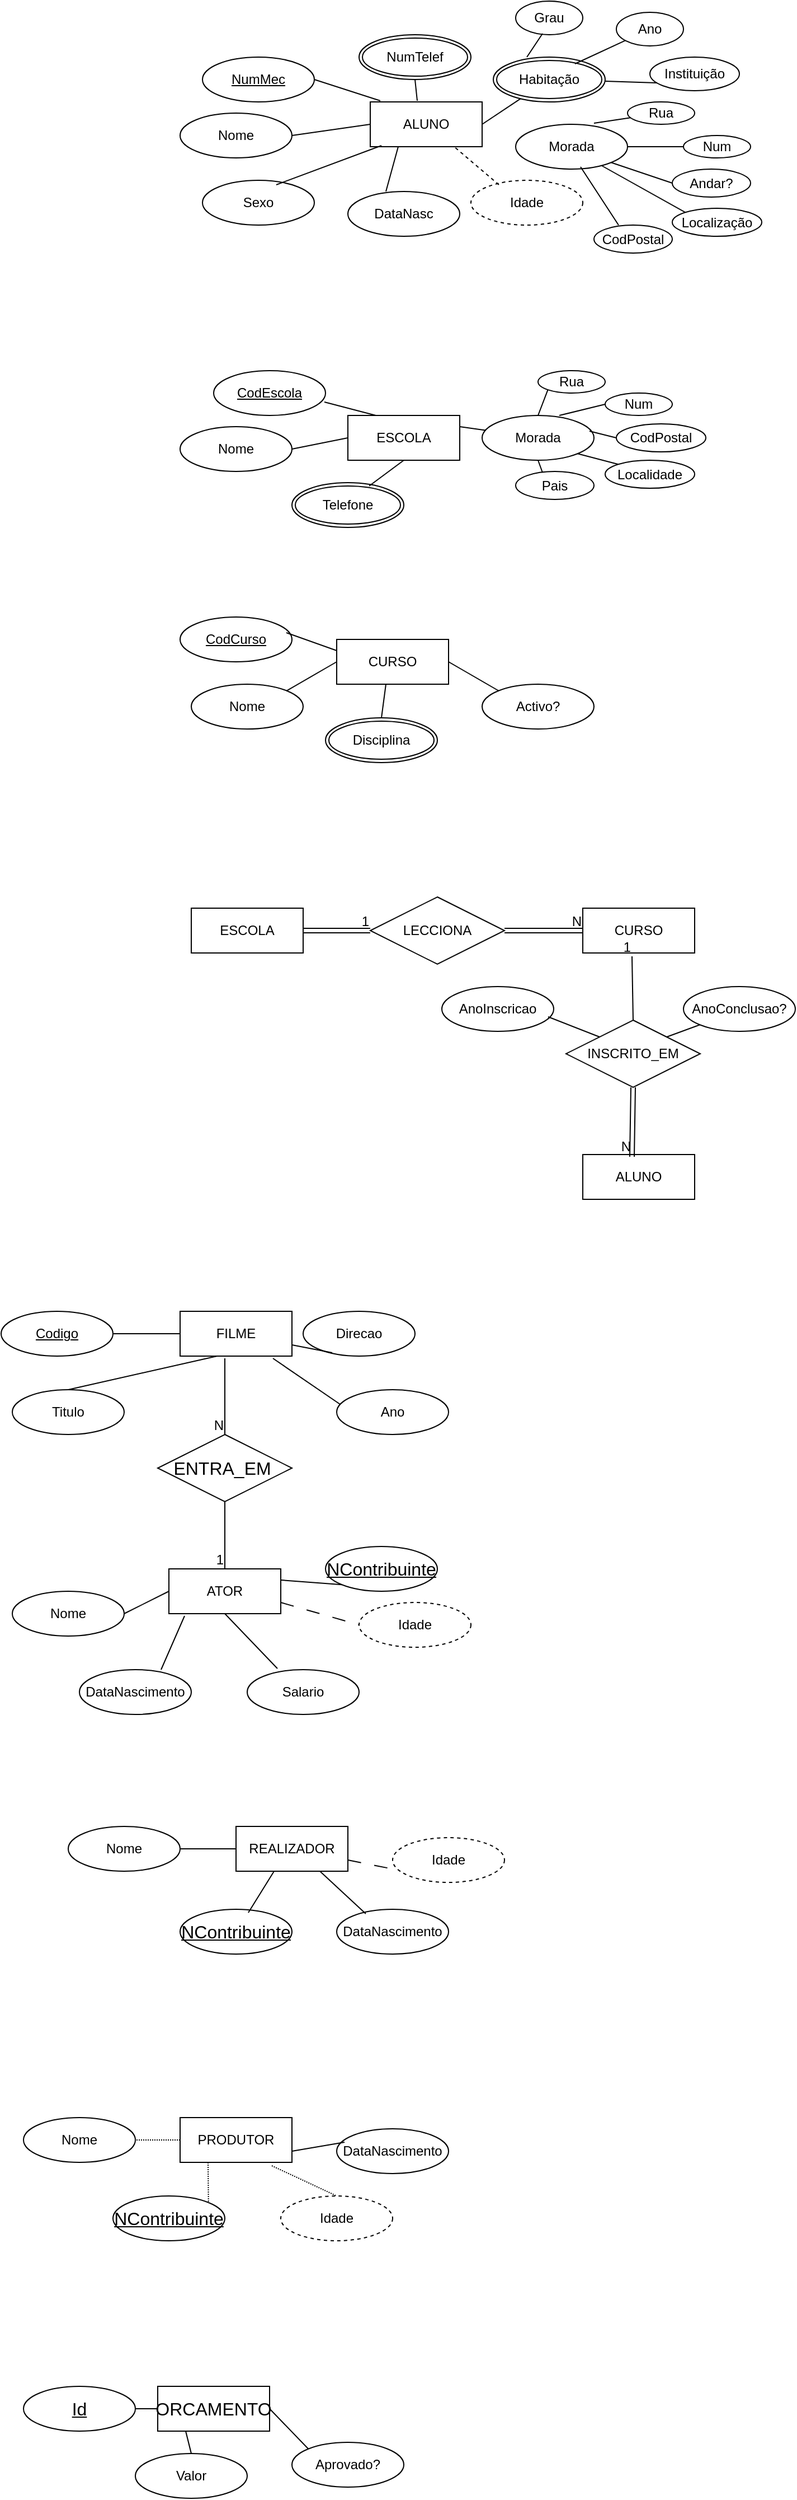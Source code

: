 <mxfile version="24.7.17">
  <diagram name="Página-1" id="747kYmP7P1TnrGPusPLh">
    <mxGraphModel dx="1194" dy="760" grid="1" gridSize="10" guides="1" tooltips="1" connect="1" arrows="1" fold="1" page="1" pageScale="1" pageWidth="827" pageHeight="1169" math="0" shadow="0">
      <root>
        <mxCell id="0" />
        <mxCell id="1" parent="0" />
        <mxCell id="xxD-maHfD_Tf92AxqEWz-1" value="ALUNO" style="whiteSpace=wrap;html=1;align=center;" parent="1" vertex="1">
          <mxGeometry x="350" y="120" width="100" height="40" as="geometry" />
        </mxCell>
        <mxCell id="xxD-maHfD_Tf92AxqEWz-2" value="Nome" style="ellipse;whiteSpace=wrap;html=1;align=center;" parent="1" vertex="1">
          <mxGeometry x="180" y="130" width="100" height="40" as="geometry" />
        </mxCell>
        <mxCell id="xxD-maHfD_Tf92AxqEWz-3" value="NumMec" style="ellipse;whiteSpace=wrap;html=1;align=center;fontStyle=4;" parent="1" vertex="1">
          <mxGeometry x="200" y="80" width="100" height="40" as="geometry" />
        </mxCell>
        <mxCell id="xxD-maHfD_Tf92AxqEWz-5" value="Sexo" style="ellipse;whiteSpace=wrap;html=1;align=center;" parent="1" vertex="1">
          <mxGeometry x="200" y="190" width="100" height="40" as="geometry" />
        </mxCell>
        <mxCell id="xxD-maHfD_Tf92AxqEWz-6" value="DataNasc" style="ellipse;whiteSpace=wrap;html=1;align=center;" parent="1" vertex="1">
          <mxGeometry x="330" y="200" width="100" height="40" as="geometry" />
        </mxCell>
        <mxCell id="xxD-maHfD_Tf92AxqEWz-12" value="" style="endArrow=none;html=1;rounded=0;entryX=0;entryY=0.5;entryDx=0;entryDy=0;exitX=1;exitY=0.5;exitDx=0;exitDy=0;" parent="1" source="xxD-maHfD_Tf92AxqEWz-2" target="xxD-maHfD_Tf92AxqEWz-1" edge="1">
          <mxGeometry relative="1" as="geometry">
            <mxPoint x="260" y="180" as="sourcePoint" />
            <mxPoint x="420" y="180" as="targetPoint" />
          </mxGeometry>
        </mxCell>
        <mxCell id="xxD-maHfD_Tf92AxqEWz-14" value="" style="endArrow=none;html=1;rounded=0;exitX=0.66;exitY=0.1;exitDx=0;exitDy=0;exitPerimeter=0;entryX=0.1;entryY=0.975;entryDx=0;entryDy=0;entryPerimeter=0;" parent="1" source="xxD-maHfD_Tf92AxqEWz-5" target="xxD-maHfD_Tf92AxqEWz-1" edge="1">
          <mxGeometry relative="1" as="geometry">
            <mxPoint x="327.5" y="266" as="sourcePoint" />
            <mxPoint x="472.5" y="220" as="targetPoint" />
          </mxGeometry>
        </mxCell>
        <mxCell id="xxD-maHfD_Tf92AxqEWz-15" value="" style="endArrow=none;html=1;rounded=0;exitX=0.34;exitY=0;exitDx=0;exitDy=0;exitPerimeter=0;entryX=0.25;entryY=1;entryDx=0;entryDy=0;" parent="1" source="xxD-maHfD_Tf92AxqEWz-6" target="xxD-maHfD_Tf92AxqEWz-1" edge="1">
          <mxGeometry relative="1" as="geometry">
            <mxPoint x="519" y="220" as="sourcePoint" />
            <mxPoint x="490" y="140" as="targetPoint" />
          </mxGeometry>
        </mxCell>
        <mxCell id="xxD-maHfD_Tf92AxqEWz-16" value="" style="endArrow=none;html=1;rounded=0;entryX=0.09;entryY=-0.025;entryDx=0;entryDy=0;entryPerimeter=0;exitX=1;exitY=0.5;exitDx=0;exitDy=0;" parent="1" source="xxD-maHfD_Tf92AxqEWz-3" target="xxD-maHfD_Tf92AxqEWz-1" edge="1">
          <mxGeometry relative="1" as="geometry">
            <mxPoint x="260" y="230" as="sourcePoint" />
            <mxPoint x="271" y="150" as="targetPoint" />
          </mxGeometry>
        </mxCell>
        <mxCell id="xxD-maHfD_Tf92AxqEWz-19" value="Idade" style="ellipse;whiteSpace=wrap;html=1;align=center;dashed=1;" parent="1" vertex="1">
          <mxGeometry x="440" y="190" width="100" height="40" as="geometry" />
        </mxCell>
        <mxCell id="xxD-maHfD_Tf92AxqEWz-20" value="" style="endArrow=none;html=1;rounded=0;exitX=0.25;exitY=0.1;exitDx=0;exitDy=0;exitPerimeter=0;entryX=0.75;entryY=1;entryDx=0;entryDy=0;dashed=1;" parent="1" source="xxD-maHfD_Tf92AxqEWz-19" target="xxD-maHfD_Tf92AxqEWz-1" edge="1">
          <mxGeometry relative="1" as="geometry">
            <mxPoint x="470" y="200" as="sourcePoint" />
            <mxPoint x="481" y="160" as="targetPoint" />
          </mxGeometry>
        </mxCell>
        <mxCell id="xxD-maHfD_Tf92AxqEWz-21" value="NumTelef" style="ellipse;shape=doubleEllipse;margin=3;whiteSpace=wrap;html=1;align=center;" parent="1" vertex="1">
          <mxGeometry x="340" y="60" width="100" height="40" as="geometry" />
        </mxCell>
        <mxCell id="xxD-maHfD_Tf92AxqEWz-22" value="" style="endArrow=none;html=1;rounded=0;entryX=0.42;entryY=-0.025;entryDx=0;entryDy=0;entryPerimeter=0;exitX=0.5;exitY=1;exitDx=0;exitDy=0;" parent="1" source="xxD-maHfD_Tf92AxqEWz-21" target="xxD-maHfD_Tf92AxqEWz-1" edge="1">
          <mxGeometry relative="1" as="geometry">
            <mxPoint x="400" y="110" as="sourcePoint" />
            <mxPoint x="459" y="129" as="targetPoint" />
          </mxGeometry>
        </mxCell>
        <mxCell id="xxD-maHfD_Tf92AxqEWz-23" value="Habitação" style="ellipse;shape=doubleEllipse;margin=3;whiteSpace=wrap;html=1;align=center;" parent="1" vertex="1">
          <mxGeometry x="460" y="80" width="100" height="40" as="geometry" />
        </mxCell>
        <mxCell id="xxD-maHfD_Tf92AxqEWz-24" value="Grau" style="ellipse;whiteSpace=wrap;html=1;align=center;" parent="1" vertex="1">
          <mxGeometry x="480" y="30" width="60" height="30" as="geometry" />
        </mxCell>
        <mxCell id="xxD-maHfD_Tf92AxqEWz-25" value="Ano" style="ellipse;whiteSpace=wrap;html=1;align=center;" parent="1" vertex="1">
          <mxGeometry x="570" y="40" width="60" height="30" as="geometry" />
        </mxCell>
        <mxCell id="xxD-maHfD_Tf92AxqEWz-26" value="Instituição" style="ellipse;whiteSpace=wrap;html=1;align=center;" parent="1" vertex="1">
          <mxGeometry x="600" y="80" width="80" height="30" as="geometry" />
        </mxCell>
        <mxCell id="xxD-maHfD_Tf92AxqEWz-28" value="" style="endArrow=none;html=1;rounded=0;exitX=1;exitY=0.5;exitDx=0;exitDy=0;" parent="1" source="xxD-maHfD_Tf92AxqEWz-1" target="xxD-maHfD_Tf92AxqEWz-23" edge="1">
          <mxGeometry relative="1" as="geometry">
            <mxPoint x="466" y="150" as="sourcePoint" />
            <mxPoint x="560" y="115" as="targetPoint" />
          </mxGeometry>
        </mxCell>
        <mxCell id="xxD-maHfD_Tf92AxqEWz-29" value="" style="endArrow=none;html=1;rounded=0;exitX=0.3;exitY=0;exitDx=0;exitDy=0;entryX=0.4;entryY=0.967;entryDx=0;entryDy=0;entryPerimeter=0;exitPerimeter=0;" parent="1" source="xxD-maHfD_Tf92AxqEWz-23" target="xxD-maHfD_Tf92AxqEWz-24" edge="1">
          <mxGeometry relative="1" as="geometry">
            <mxPoint x="500" y="85" as="sourcePoint" />
            <mxPoint x="530" y="62" as="targetPoint" />
          </mxGeometry>
        </mxCell>
        <mxCell id="xxD-maHfD_Tf92AxqEWz-30" value="" style="endArrow=none;html=1;rounded=0;exitX=0.73;exitY=0.15;exitDx=0;exitDy=0;exitPerimeter=0;" parent="1" source="xxD-maHfD_Tf92AxqEWz-23" target="xxD-maHfD_Tf92AxqEWz-25" edge="1">
          <mxGeometry relative="1" as="geometry">
            <mxPoint x="538" y="85" as="sourcePoint" />
            <mxPoint x="560" y="64" as="targetPoint" />
          </mxGeometry>
        </mxCell>
        <mxCell id="xxD-maHfD_Tf92AxqEWz-31" value="" style="endArrow=none;html=1;rounded=0;entryX=0.075;entryY=0.767;entryDx=0;entryDy=0;entryPerimeter=0;" parent="1" source="xxD-maHfD_Tf92AxqEWz-23" target="xxD-maHfD_Tf92AxqEWz-26" edge="1">
          <mxGeometry relative="1" as="geometry">
            <mxPoint x="543" y="135" as="sourcePoint" />
            <mxPoint x="593" y="115" as="targetPoint" />
          </mxGeometry>
        </mxCell>
        <mxCell id="xxD-maHfD_Tf92AxqEWz-32" value="Morada" style="ellipse;whiteSpace=wrap;html=1;align=center;" parent="1" vertex="1">
          <mxGeometry x="480" y="140" width="100" height="40" as="geometry" />
        </mxCell>
        <mxCell id="xxD-maHfD_Tf92AxqEWz-33" value="Rua" style="ellipse;whiteSpace=wrap;html=1;align=center;" parent="1" vertex="1">
          <mxGeometry x="580" y="120" width="60" height="20" as="geometry" />
        </mxCell>
        <mxCell id="xxD-maHfD_Tf92AxqEWz-34" value="Num" style="ellipse;whiteSpace=wrap;html=1;align=center;" parent="1" vertex="1">
          <mxGeometry x="630" y="150" width="60" height="20" as="geometry" />
        </mxCell>
        <mxCell id="xxD-maHfD_Tf92AxqEWz-35" value="Andar?" style="ellipse;whiteSpace=wrap;html=1;align=center;" parent="1" vertex="1">
          <mxGeometry x="620" y="180" width="70" height="25" as="geometry" />
        </mxCell>
        <mxCell id="xxD-maHfD_Tf92AxqEWz-37" value="" style="endArrow=none;html=1;rounded=0;exitX=0.7;exitY=-0.025;exitDx=0;exitDy=0;exitPerimeter=0;" parent="1" source="xxD-maHfD_Tf92AxqEWz-32" target="xxD-maHfD_Tf92AxqEWz-33" edge="1">
          <mxGeometry relative="1" as="geometry">
            <mxPoint x="560" y="148.5" as="sourcePoint" />
            <mxPoint x="588" y="151.5" as="targetPoint" />
          </mxGeometry>
        </mxCell>
        <mxCell id="xxD-maHfD_Tf92AxqEWz-39" value="" style="endArrow=none;html=1;rounded=0;entryX=0;entryY=0.5;entryDx=0;entryDy=0;exitX=1;exitY=0.5;exitDx=0;exitDy=0;" parent="1" source="xxD-maHfD_Tf92AxqEWz-32" target="xxD-maHfD_Tf92AxqEWz-34" edge="1">
          <mxGeometry relative="1" as="geometry">
            <mxPoint x="580" y="167" as="sourcePoint" />
            <mxPoint x="608" y="170" as="targetPoint" />
          </mxGeometry>
        </mxCell>
        <mxCell id="xxD-maHfD_Tf92AxqEWz-40" value="" style="endArrow=none;html=1;rounded=0;entryX=0;entryY=0.5;entryDx=0;entryDy=0;exitX=1;exitY=1;exitDx=0;exitDy=0;" parent="1" source="xxD-maHfD_Tf92AxqEWz-32" target="xxD-maHfD_Tf92AxqEWz-35" edge="1">
          <mxGeometry relative="1" as="geometry">
            <mxPoint x="570" y="177" as="sourcePoint" />
            <mxPoint x="598" y="180" as="targetPoint" />
          </mxGeometry>
        </mxCell>
        <mxCell id="xxD-maHfD_Tf92AxqEWz-41" value="Localização" style="ellipse;whiteSpace=wrap;html=1;align=center;" parent="1" vertex="1">
          <mxGeometry x="620" y="215" width="80" height="25" as="geometry" />
        </mxCell>
        <mxCell id="xxD-maHfD_Tf92AxqEWz-42" value="CodPostal" style="ellipse;whiteSpace=wrap;html=1;align=center;" parent="1" vertex="1">
          <mxGeometry x="550" y="230" width="70" height="25" as="geometry" />
        </mxCell>
        <mxCell id="xxD-maHfD_Tf92AxqEWz-43" value="" style="endArrow=none;html=1;rounded=0;entryX=0;entryY=0;entryDx=0;entryDy=0;exitX=0.77;exitY=0.925;exitDx=0;exitDy=0;exitPerimeter=0;" parent="1" source="xxD-maHfD_Tf92AxqEWz-32" target="xxD-maHfD_Tf92AxqEWz-41" edge="1">
          <mxGeometry relative="1" as="geometry">
            <mxPoint x="557.5" y="181" as="sourcePoint" />
            <mxPoint x="612.5" y="200" as="targetPoint" />
          </mxGeometry>
        </mxCell>
        <mxCell id="xxD-maHfD_Tf92AxqEWz-44" value="" style="endArrow=none;html=1;rounded=0;entryX=0.314;entryY=0;entryDx=0;entryDy=0;exitX=0.58;exitY=0.95;exitDx=0;exitDy=0;exitPerimeter=0;entryPerimeter=0;" parent="1" source="xxD-maHfD_Tf92AxqEWz-32" target="xxD-maHfD_Tf92AxqEWz-42" edge="1">
          <mxGeometry relative="1" as="geometry">
            <mxPoint x="560" y="205" as="sourcePoint" />
            <mxPoint x="615" y="224" as="targetPoint" />
          </mxGeometry>
        </mxCell>
        <mxCell id="xxD-maHfD_Tf92AxqEWz-45" value="ESCOLA" style="whiteSpace=wrap;html=1;align=center;" parent="1" vertex="1">
          <mxGeometry x="330" y="400" width="100" height="40" as="geometry" />
        </mxCell>
        <mxCell id="xxD-maHfD_Tf92AxqEWz-46" value="CodEscola" style="ellipse;whiteSpace=wrap;html=1;align=center;fontStyle=4;" parent="1" vertex="1">
          <mxGeometry x="210" y="360" width="100" height="40" as="geometry" />
        </mxCell>
        <mxCell id="xxD-maHfD_Tf92AxqEWz-47" value="Nome" style="ellipse;whiteSpace=wrap;html=1;align=center;" parent="1" vertex="1">
          <mxGeometry x="180" y="410" width="100" height="40" as="geometry" />
        </mxCell>
        <mxCell id="xxD-maHfD_Tf92AxqEWz-48" value="Telefone" style="ellipse;shape=doubleEllipse;margin=3;whiteSpace=wrap;html=1;align=center;" parent="1" vertex="1">
          <mxGeometry x="280" y="460" width="100" height="40" as="geometry" />
        </mxCell>
        <mxCell id="xxD-maHfD_Tf92AxqEWz-49" value="Morada" style="ellipse;whiteSpace=wrap;html=1;align=center;" parent="1" vertex="1">
          <mxGeometry x="450" y="400" width="100" height="40" as="geometry" />
        </mxCell>
        <mxCell id="xxD-maHfD_Tf92AxqEWz-50" value="Rua" style="ellipse;whiteSpace=wrap;html=1;align=center;" parent="1" vertex="1">
          <mxGeometry x="500" y="360" width="60" height="20" as="geometry" />
        </mxCell>
        <mxCell id="xxD-maHfD_Tf92AxqEWz-51" value="Num" style="ellipse;whiteSpace=wrap;html=1;align=center;" parent="1" vertex="1">
          <mxGeometry x="560" y="380" width="60" height="20" as="geometry" />
        </mxCell>
        <mxCell id="xxD-maHfD_Tf92AxqEWz-52" value="CodPostal" style="ellipse;whiteSpace=wrap;html=1;align=center;" parent="1" vertex="1">
          <mxGeometry x="570" y="407.5" width="80" height="25" as="geometry" />
        </mxCell>
        <mxCell id="xxD-maHfD_Tf92AxqEWz-54" value="Localidade" style="ellipse;whiteSpace=wrap;html=1;align=center;" parent="1" vertex="1">
          <mxGeometry x="560" y="440" width="80" height="25" as="geometry" />
        </mxCell>
        <mxCell id="xxD-maHfD_Tf92AxqEWz-55" value="Pais" style="ellipse;whiteSpace=wrap;html=1;align=center;" parent="1" vertex="1">
          <mxGeometry x="480" y="450" width="70" height="25" as="geometry" />
        </mxCell>
        <mxCell id="xxD-maHfD_Tf92AxqEWz-56" value="CURSO" style="whiteSpace=wrap;html=1;align=center;" parent="1" vertex="1">
          <mxGeometry x="320" y="600" width="100" height="40" as="geometry" />
        </mxCell>
        <mxCell id="xxD-maHfD_Tf92AxqEWz-57" value="CodCurso" style="ellipse;whiteSpace=wrap;html=1;align=center;fontStyle=4;" parent="1" vertex="1">
          <mxGeometry x="180" y="580" width="100" height="40" as="geometry" />
        </mxCell>
        <mxCell id="xxD-maHfD_Tf92AxqEWz-58" value="Nome" style="ellipse;whiteSpace=wrap;html=1;align=center;" parent="1" vertex="1">
          <mxGeometry x="190" y="640" width="100" height="40" as="geometry" />
        </mxCell>
        <mxCell id="xxD-maHfD_Tf92AxqEWz-59" value="Disciplina" style="ellipse;shape=doubleEllipse;margin=3;whiteSpace=wrap;html=1;align=center;" parent="1" vertex="1">
          <mxGeometry x="310" y="670" width="100" height="40" as="geometry" />
        </mxCell>
        <mxCell id="xxD-maHfD_Tf92AxqEWz-60" value="Activo?" style="ellipse;whiteSpace=wrap;html=1;align=center;" parent="1" vertex="1">
          <mxGeometry x="450" y="640" width="100" height="40" as="geometry" />
        </mxCell>
        <mxCell id="xxD-maHfD_Tf92AxqEWz-61" value="" style="endArrow=none;html=1;rounded=0;entryX=0.25;entryY=0;entryDx=0;entryDy=0;exitX=0.99;exitY=0.7;exitDx=0;exitDy=0;exitPerimeter=0;" parent="1" source="xxD-maHfD_Tf92AxqEWz-46" target="xxD-maHfD_Tf92AxqEWz-45" edge="1">
          <mxGeometry relative="1" as="geometry">
            <mxPoint x="190" y="407.5" as="sourcePoint" />
            <mxPoint x="350" y="407.5" as="targetPoint" />
          </mxGeometry>
        </mxCell>
        <mxCell id="xxD-maHfD_Tf92AxqEWz-62" value="" style="endArrow=none;html=1;rounded=0;exitX=1;exitY=0.25;exitDx=0;exitDy=0;" parent="1" source="xxD-maHfD_Tf92AxqEWz-45" target="xxD-maHfD_Tf92AxqEWz-49" edge="1">
          <mxGeometry relative="1" as="geometry">
            <mxPoint x="420" y="420.5" as="sourcePoint" />
            <mxPoint x="466" y="432.5" as="targetPoint" />
          </mxGeometry>
        </mxCell>
        <mxCell id="xxD-maHfD_Tf92AxqEWz-63" value="" style="endArrow=none;html=1;rounded=0;entryX=0.5;entryY=1;entryDx=0;entryDy=0;exitX=0.69;exitY=0.075;exitDx=0;exitDy=0;exitPerimeter=0;" parent="1" source="xxD-maHfD_Tf92AxqEWz-48" target="xxD-maHfD_Tf92AxqEWz-45" edge="1">
          <mxGeometry relative="1" as="geometry">
            <mxPoint x="364" y="456.5" as="sourcePoint" />
            <mxPoint x="410" y="468.5" as="targetPoint" />
          </mxGeometry>
        </mxCell>
        <mxCell id="xxD-maHfD_Tf92AxqEWz-64" value="" style="endArrow=none;html=1;rounded=0;entryX=0;entryY=0.5;entryDx=0;entryDy=0;exitX=1;exitY=0.5;exitDx=0;exitDy=0;" parent="1" source="xxD-maHfD_Tf92AxqEWz-47" target="xxD-maHfD_Tf92AxqEWz-45" edge="1">
          <mxGeometry relative="1" as="geometry">
            <mxPoint x="294" y="432.5" as="sourcePoint" />
            <mxPoint x="340" y="444.5" as="targetPoint" />
            <Array as="points" />
          </mxGeometry>
        </mxCell>
        <mxCell id="xxD-maHfD_Tf92AxqEWz-65" value="" style="endArrow=none;html=1;rounded=0;exitX=0;exitY=1;exitDx=0;exitDy=0;entryX=0.5;entryY=0;entryDx=0;entryDy=0;" parent="1" source="xxD-maHfD_Tf92AxqEWz-50" target="xxD-maHfD_Tf92AxqEWz-49" edge="1">
          <mxGeometry relative="1" as="geometry">
            <mxPoint x="488.5" y="388.5" as="sourcePoint" />
            <mxPoint x="511.5" y="391.5" as="targetPoint" />
          </mxGeometry>
        </mxCell>
        <mxCell id="xxD-maHfD_Tf92AxqEWz-66" value="" style="endArrow=none;html=1;rounded=0;exitX=0.5;exitY=1;exitDx=0;exitDy=0;entryX=0.343;entryY=0.04;entryDx=0;entryDy=0;entryPerimeter=0;" parent="1" source="xxD-maHfD_Tf92AxqEWz-49" target="xxD-maHfD_Tf92AxqEWz-55" edge="1">
          <mxGeometry relative="1" as="geometry">
            <mxPoint x="480" y="447" as="sourcePoint" />
            <mxPoint x="503" y="450" as="targetPoint" />
          </mxGeometry>
        </mxCell>
        <mxCell id="xxD-maHfD_Tf92AxqEWz-67" value="" style="endArrow=none;html=1;rounded=0;exitX=0;exitY=0.5;exitDx=0;exitDy=0;entryX=0.69;entryY=0;entryDx=0;entryDy=0;entryPerimeter=0;" parent="1" source="xxD-maHfD_Tf92AxqEWz-51" target="xxD-maHfD_Tf92AxqEWz-49" edge="1">
          <mxGeometry relative="1" as="geometry">
            <mxPoint x="519" y="387" as="sourcePoint" />
            <mxPoint x="510" y="410" as="targetPoint" />
          </mxGeometry>
        </mxCell>
        <mxCell id="xxD-maHfD_Tf92AxqEWz-68" value="" style="endArrow=none;html=1;rounded=0;exitX=0;exitY=0.5;exitDx=0;exitDy=0;entryX=0.96;entryY=0.35;entryDx=0;entryDy=0;entryPerimeter=0;" parent="1" source="xxD-maHfD_Tf92AxqEWz-52" target="xxD-maHfD_Tf92AxqEWz-49" edge="1">
          <mxGeometry relative="1" as="geometry">
            <mxPoint x="570" y="400" as="sourcePoint" />
            <mxPoint x="529" y="410" as="targetPoint" />
          </mxGeometry>
        </mxCell>
        <mxCell id="xxD-maHfD_Tf92AxqEWz-69" value="" style="endArrow=none;html=1;rounded=0;exitX=0;exitY=0;exitDx=0;exitDy=0;entryX=1;entryY=1;entryDx=0;entryDy=0;" parent="1" source="xxD-maHfD_Tf92AxqEWz-54" target="xxD-maHfD_Tf92AxqEWz-49" edge="1">
          <mxGeometry relative="1" as="geometry">
            <mxPoint x="580" y="430" as="sourcePoint" />
            <mxPoint x="556" y="424" as="targetPoint" />
          </mxGeometry>
        </mxCell>
        <mxCell id="xxD-maHfD_Tf92AxqEWz-70" value="" style="endArrow=none;html=1;rounded=0;entryX=0;entryY=0.25;entryDx=0;entryDy=0;exitX=0.95;exitY=0.35;exitDx=0;exitDy=0;exitPerimeter=0;" parent="1" source="xxD-maHfD_Tf92AxqEWz-57" target="xxD-maHfD_Tf92AxqEWz-56" edge="1">
          <mxGeometry relative="1" as="geometry">
            <mxPoint x="280" y="600" as="sourcePoint" />
            <mxPoint x="330" y="590" as="targetPoint" />
            <Array as="points" />
          </mxGeometry>
        </mxCell>
        <mxCell id="xxD-maHfD_Tf92AxqEWz-71" value="" style="endArrow=none;html=1;rounded=0;entryX=0;entryY=0.5;entryDx=0;entryDy=0;exitX=1;exitY=0;exitDx=0;exitDy=0;" parent="1" source="xxD-maHfD_Tf92AxqEWz-58" target="xxD-maHfD_Tf92AxqEWz-56" edge="1">
          <mxGeometry relative="1" as="geometry">
            <mxPoint x="285" y="604" as="sourcePoint" />
            <mxPoint x="330" y="620" as="targetPoint" />
            <Array as="points" />
          </mxGeometry>
        </mxCell>
        <mxCell id="xxD-maHfD_Tf92AxqEWz-72" value="" style="endArrow=none;html=1;rounded=0;entryX=0.44;entryY=1;entryDx=0;entryDy=0;exitX=0.5;exitY=0;exitDx=0;exitDy=0;entryPerimeter=0;" parent="1" source="xxD-maHfD_Tf92AxqEWz-59" target="xxD-maHfD_Tf92AxqEWz-56" edge="1">
          <mxGeometry relative="1" as="geometry">
            <mxPoint x="285" y="656" as="sourcePoint" />
            <mxPoint x="330" y="630" as="targetPoint" />
            <Array as="points" />
          </mxGeometry>
        </mxCell>
        <mxCell id="xxD-maHfD_Tf92AxqEWz-73" value="" style="endArrow=none;html=1;rounded=0;entryX=1;entryY=0.5;entryDx=0;entryDy=0;" parent="1" target="xxD-maHfD_Tf92AxqEWz-56" edge="1">
          <mxGeometry relative="1" as="geometry">
            <mxPoint x="465" y="646" as="sourcePoint" />
            <mxPoint x="374" y="650" as="targetPoint" />
            <Array as="points" />
          </mxGeometry>
        </mxCell>
        <mxCell id="IsU2ZAJ53OdZVp_Fnoo3-3" value="CURSO" style="whiteSpace=wrap;html=1;align=center;" parent="1" vertex="1">
          <mxGeometry x="540" y="840" width="100" height="40" as="geometry" />
        </mxCell>
        <mxCell id="IsU2ZAJ53OdZVp_Fnoo3-4" value="ESCOLA" style="whiteSpace=wrap;html=1;align=center;" parent="1" vertex="1">
          <mxGeometry x="190" y="840" width="100" height="40" as="geometry" />
        </mxCell>
        <mxCell id="IsU2ZAJ53OdZVp_Fnoo3-5" value="LECCIONA" style="shape=rhombus;perimeter=rhombusPerimeter;whiteSpace=wrap;html=1;align=center;" parent="1" vertex="1">
          <mxGeometry x="350" y="830" width="120" height="60" as="geometry" />
        </mxCell>
        <mxCell id="IsU2ZAJ53OdZVp_Fnoo3-6" value="INSCRITO_EM" style="shape=rhombus;perimeter=rhombusPerimeter;whiteSpace=wrap;html=1;align=center;" parent="1" vertex="1">
          <mxGeometry x="525" y="940" width="120" height="60" as="geometry" />
        </mxCell>
        <mxCell id="IsU2ZAJ53OdZVp_Fnoo3-7" value="AnoInscricao" style="ellipse;whiteSpace=wrap;html=1;align=center;" parent="1" vertex="1">
          <mxGeometry x="414" y="910" width="100" height="40" as="geometry" />
        </mxCell>
        <mxCell id="IsU2ZAJ53OdZVp_Fnoo3-8" value="AnoConclusao?" style="ellipse;whiteSpace=wrap;html=1;align=center;" parent="1" vertex="1">
          <mxGeometry x="630" y="910" width="100" height="40" as="geometry" />
        </mxCell>
        <mxCell id="IsU2ZAJ53OdZVp_Fnoo3-9" value="ALUNO" style="whiteSpace=wrap;html=1;align=center;" parent="1" vertex="1">
          <mxGeometry x="540" y="1060" width="100" height="40" as="geometry" />
        </mxCell>
        <mxCell id="IsU2ZAJ53OdZVp_Fnoo3-10" value="" style="endArrow=none;html=1;rounded=0;entryX=0;entryY=0;entryDx=0;entryDy=0;exitX=0.95;exitY=0.675;exitDx=0;exitDy=0;exitPerimeter=0;" parent="1" source="IsU2ZAJ53OdZVp_Fnoo3-7" target="IsU2ZAJ53OdZVp_Fnoo3-6" edge="1">
          <mxGeometry relative="1" as="geometry">
            <mxPoint x="500" y="966" as="sourcePoint" />
            <mxPoint x="545" y="940" as="targetPoint" />
            <Array as="points" />
          </mxGeometry>
        </mxCell>
        <mxCell id="IsU2ZAJ53OdZVp_Fnoo3-11" value="" style="endArrow=none;html=1;rounded=0;entryX=0;entryY=1;entryDx=0;entryDy=0;exitX=1;exitY=0;exitDx=0;exitDy=0;" parent="1" source="IsU2ZAJ53OdZVp_Fnoo3-6" target="IsU2ZAJ53OdZVp_Fnoo3-8" edge="1">
          <mxGeometry relative="1" as="geometry">
            <mxPoint x="620" y="950" as="sourcePoint" />
            <mxPoint x="695" y="965" as="targetPoint" />
            <Array as="points" />
          </mxGeometry>
        </mxCell>
        <mxCell id="IsU2ZAJ53OdZVp_Fnoo3-17" value="" style="shape=link;html=1;rounded=0;exitX=0.5;exitY=1;exitDx=0;exitDy=0;entryX=0.44;entryY=0.05;entryDx=0;entryDy=0;entryPerimeter=0;" parent="1" source="IsU2ZAJ53OdZVp_Fnoo3-6" target="IsU2ZAJ53OdZVp_Fnoo3-9" edge="1">
          <mxGeometry relative="1" as="geometry">
            <mxPoint x="620" y="1000" as="sourcePoint" />
            <mxPoint x="585" y="1060" as="targetPoint" />
          </mxGeometry>
        </mxCell>
        <mxCell id="IsU2ZAJ53OdZVp_Fnoo3-18" value="N" style="resizable=0;html=1;whiteSpace=wrap;align=right;verticalAlign=bottom;" parent="IsU2ZAJ53OdZVp_Fnoo3-17" connectable="0" vertex="1">
          <mxGeometry x="1" relative="1" as="geometry" />
        </mxCell>
        <mxCell id="IsU2ZAJ53OdZVp_Fnoo3-21" value="" style="shape=link;html=1;rounded=0;exitX=1;exitY=0.5;exitDx=0;exitDy=0;entryX=0;entryY=0.5;entryDx=0;entryDy=0;" parent="1" source="IsU2ZAJ53OdZVp_Fnoo3-4" target="IsU2ZAJ53OdZVp_Fnoo3-5" edge="1">
          <mxGeometry relative="1" as="geometry">
            <mxPoint x="280" y="859.5" as="sourcePoint" />
            <mxPoint x="350" y="860" as="targetPoint" />
          </mxGeometry>
        </mxCell>
        <mxCell id="IsU2ZAJ53OdZVp_Fnoo3-22" value="1" style="resizable=0;html=1;whiteSpace=wrap;align=right;verticalAlign=bottom;" parent="IsU2ZAJ53OdZVp_Fnoo3-21" connectable="0" vertex="1">
          <mxGeometry x="1" relative="1" as="geometry" />
        </mxCell>
        <mxCell id="IsU2ZAJ53OdZVp_Fnoo3-23" value="" style="endArrow=none;html=1;rounded=0;exitX=0.5;exitY=0;exitDx=0;exitDy=0;entryX=0.44;entryY=1.075;entryDx=0;entryDy=0;entryPerimeter=0;" parent="1" source="IsU2ZAJ53OdZVp_Fnoo3-6" target="IsU2ZAJ53OdZVp_Fnoo3-3" edge="1">
          <mxGeometry relative="1" as="geometry">
            <mxPoint x="589.5" y="950" as="sourcePoint" />
            <mxPoint x="600" y="900" as="targetPoint" />
          </mxGeometry>
        </mxCell>
        <mxCell id="IsU2ZAJ53OdZVp_Fnoo3-24" value="1" style="resizable=0;html=1;whiteSpace=wrap;align=right;verticalAlign=bottom;" parent="IsU2ZAJ53OdZVp_Fnoo3-23" connectable="0" vertex="1">
          <mxGeometry x="1" relative="1" as="geometry" />
        </mxCell>
        <mxCell id="IsU2ZAJ53OdZVp_Fnoo3-25" value="" style="shape=link;html=1;rounded=0;entryX=0;entryY=0.5;entryDx=0;entryDy=0;exitX=1;exitY=0.5;exitDx=0;exitDy=0;" parent="1" source="IsU2ZAJ53OdZVp_Fnoo3-5" target="IsU2ZAJ53OdZVp_Fnoo3-3" edge="1">
          <mxGeometry relative="1" as="geometry">
            <mxPoint x="475" y="859.5" as="sourcePoint" />
            <mxPoint x="545" y="859.5" as="targetPoint" />
          </mxGeometry>
        </mxCell>
        <mxCell id="IsU2ZAJ53OdZVp_Fnoo3-26" value="N" style="resizable=0;html=1;whiteSpace=wrap;align=right;verticalAlign=bottom;" parent="IsU2ZAJ53OdZVp_Fnoo3-25" connectable="0" vertex="1">
          <mxGeometry x="1" relative="1" as="geometry" />
        </mxCell>
        <mxCell id="2q9RlawwMdvLMFqFtmvz-1" value="FILME" style="whiteSpace=wrap;html=1;align=center;" vertex="1" parent="1">
          <mxGeometry x="180" y="1200" width="100" height="40" as="geometry" />
        </mxCell>
        <mxCell id="2q9RlawwMdvLMFqFtmvz-2" value="Codigo" style="ellipse;whiteSpace=wrap;html=1;align=center;fontStyle=4;" vertex="1" parent="1">
          <mxGeometry x="20" y="1200" width="100" height="40" as="geometry" />
        </mxCell>
        <mxCell id="2q9RlawwMdvLMFqFtmvz-3" value="Titulo" style="ellipse;whiteSpace=wrap;html=1;align=center;" vertex="1" parent="1">
          <mxGeometry x="30" y="1270" width="100" height="40" as="geometry" />
        </mxCell>
        <mxCell id="2q9RlawwMdvLMFqFtmvz-4" value="Ano" style="ellipse;whiteSpace=wrap;html=1;align=center;" vertex="1" parent="1">
          <mxGeometry x="320" y="1270" width="100" height="40" as="geometry" />
        </mxCell>
        <mxCell id="2q9RlawwMdvLMFqFtmvz-5" value="Direcao" style="ellipse;whiteSpace=wrap;html=1;align=center;" vertex="1" parent="1">
          <mxGeometry x="290" y="1200" width="100" height="40" as="geometry" />
        </mxCell>
        <mxCell id="2q9RlawwMdvLMFqFtmvz-6" value="ATOR" style="whiteSpace=wrap;html=1;align=center;" vertex="1" parent="1">
          <mxGeometry x="170" y="1430" width="100" height="40" as="geometry" />
        </mxCell>
        <mxCell id="2q9RlawwMdvLMFqFtmvz-8" value="Salario" style="ellipse;whiteSpace=wrap;html=1;align=center;" vertex="1" parent="1">
          <mxGeometry x="240" y="1520" width="100" height="40" as="geometry" />
        </mxCell>
        <mxCell id="2q9RlawwMdvLMFqFtmvz-9" value="DataNascimento" style="ellipse;whiteSpace=wrap;html=1;align=center;" vertex="1" parent="1">
          <mxGeometry x="90" y="1520" width="100" height="40" as="geometry" />
        </mxCell>
        <mxCell id="2q9RlawwMdvLMFqFtmvz-10" value="Nome" style="ellipse;whiteSpace=wrap;html=1;align=center;" vertex="1" parent="1">
          <mxGeometry x="30" y="1450" width="100" height="40" as="geometry" />
        </mxCell>
        <mxCell id="2q9RlawwMdvLMFqFtmvz-11" value="Idade" style="ellipse;whiteSpace=wrap;html=1;align=center;dashed=1;" vertex="1" parent="1">
          <mxGeometry x="340" y="1460" width="100" height="40" as="geometry" />
        </mxCell>
        <mxCell id="2q9RlawwMdvLMFqFtmvz-12" value="&lt;u&gt;&lt;span style=&quot;font-size:12.0pt;font-family:&amp;quot;Calibri&amp;quot;,sans-serif;&lt;br/&gt;mso-fareast-font-family:Calibri;mso-ansi-language:PT;mso-fareast-language:PT;&lt;br/&gt;mso-bidi-language:AR-SA&quot;&gt;NContribuinte&lt;/span&gt;&lt;/u&gt;" style="ellipse;whiteSpace=wrap;html=1;align=center;fontStyle=4;" vertex="1" parent="1">
          <mxGeometry x="310" y="1410" width="100" height="40" as="geometry" />
        </mxCell>
        <mxCell id="2q9RlawwMdvLMFqFtmvz-13" value="" style="endArrow=none;html=1;rounded=0;exitX=0;exitY=0.5;exitDx=0;exitDy=0;entryX=1;entryY=0.5;entryDx=0;entryDy=0;" edge="1" parent="1" source="2q9RlawwMdvLMFqFtmvz-6" target="2q9RlawwMdvLMFqFtmvz-10">
          <mxGeometry relative="1" as="geometry">
            <mxPoint x="330" y="1440" as="sourcePoint" />
            <mxPoint x="490" y="1440" as="targetPoint" />
          </mxGeometry>
        </mxCell>
        <mxCell id="2q9RlawwMdvLMFqFtmvz-14" value="" style="endArrow=none;html=1;rounded=0;exitX=0.14;exitY=1.05;exitDx=0;exitDy=0;entryX=0.73;entryY=0;entryDx=0;entryDy=0;exitPerimeter=0;entryPerimeter=0;" edge="1" parent="1" source="2q9RlawwMdvLMFqFtmvz-6" target="2q9RlawwMdvLMFqFtmvz-9">
          <mxGeometry relative="1" as="geometry">
            <mxPoint x="180" y="1470" as="sourcePoint" />
            <mxPoint x="140" y="1480" as="targetPoint" />
          </mxGeometry>
        </mxCell>
        <mxCell id="2q9RlawwMdvLMFqFtmvz-15" value="" style="endArrow=none;html=1;rounded=0;exitX=0.5;exitY=1;exitDx=0;exitDy=0;entryX=0.27;entryY=-0.025;entryDx=0;entryDy=0;entryPerimeter=0;" edge="1" parent="1" source="2q9RlawwMdvLMFqFtmvz-6" target="2q9RlawwMdvLMFqFtmvz-8">
          <mxGeometry relative="1" as="geometry">
            <mxPoint x="194" y="1492" as="sourcePoint" />
            <mxPoint x="173" y="1530" as="targetPoint" />
          </mxGeometry>
        </mxCell>
        <mxCell id="2q9RlawwMdvLMFqFtmvz-16" value="" style="endArrow=none;html=1;rounded=0;exitX=1;exitY=0.75;exitDx=0;exitDy=0;entryX=0;entryY=0.5;entryDx=0;entryDy=0;dashed=1;dashPattern=12 12;" edge="1" parent="1" source="2q9RlawwMdvLMFqFtmvz-6" target="2q9RlawwMdvLMFqFtmvz-11">
          <mxGeometry relative="1" as="geometry">
            <mxPoint x="204" y="1502" as="sourcePoint" />
            <mxPoint x="183" y="1540" as="targetPoint" />
          </mxGeometry>
        </mxCell>
        <mxCell id="2q9RlawwMdvLMFqFtmvz-17" value="" style="endArrow=none;html=1;rounded=0;exitX=1;exitY=0.25;exitDx=0;exitDy=0;entryX=0;entryY=1;entryDx=0;entryDy=0;" edge="1" parent="1" source="2q9RlawwMdvLMFqFtmvz-6" target="2q9RlawwMdvLMFqFtmvz-12">
          <mxGeometry relative="1" as="geometry">
            <mxPoint x="280" y="1480" as="sourcePoint" />
            <mxPoint x="350" y="1490" as="targetPoint" />
          </mxGeometry>
        </mxCell>
        <mxCell id="2q9RlawwMdvLMFqFtmvz-18" value="" style="endArrow=none;html=1;rounded=0;exitX=0.33;exitY=1;exitDx=0;exitDy=0;exitPerimeter=0;entryX=0.5;entryY=0;entryDx=0;entryDy=0;" edge="1" parent="1" source="2q9RlawwMdvLMFqFtmvz-1" target="2q9RlawwMdvLMFqFtmvz-3">
          <mxGeometry relative="1" as="geometry">
            <mxPoint x="330" y="1440" as="sourcePoint" />
            <mxPoint x="490" y="1440" as="targetPoint" />
          </mxGeometry>
        </mxCell>
        <mxCell id="2q9RlawwMdvLMFqFtmvz-19" value="" style="endArrow=none;html=1;rounded=0;exitX=0;exitY=0.5;exitDx=0;exitDy=0;entryX=1;entryY=0.5;entryDx=0;entryDy=0;" edge="1" parent="1" source="2q9RlawwMdvLMFqFtmvz-1" target="2q9RlawwMdvLMFqFtmvz-2">
          <mxGeometry relative="1" as="geometry">
            <mxPoint x="213" y="1260" as="sourcePoint" />
            <mxPoint x="220" y="1290" as="targetPoint" />
          </mxGeometry>
        </mxCell>
        <mxCell id="2q9RlawwMdvLMFqFtmvz-20" value="" style="endArrow=none;html=1;rounded=0;exitX=0.83;exitY=1.05;exitDx=0;exitDy=0;exitPerimeter=0;entryX=0.03;entryY=0.325;entryDx=0;entryDy=0;entryPerimeter=0;" edge="1" parent="1" source="2q9RlawwMdvLMFqFtmvz-1" target="2q9RlawwMdvLMFqFtmvz-4">
          <mxGeometry relative="1" as="geometry">
            <mxPoint x="187" y="1260" as="sourcePoint" />
            <mxPoint x="125" y="1286" as="targetPoint" />
          </mxGeometry>
        </mxCell>
        <mxCell id="2q9RlawwMdvLMFqFtmvz-21" value="" style="endArrow=none;html=1;rounded=0;exitX=1;exitY=0.75;exitDx=0;exitDy=0;entryX=0.26;entryY=0.925;entryDx=0;entryDy=0;entryPerimeter=0;" edge="1" parent="1" source="2q9RlawwMdvLMFqFtmvz-1" target="2q9RlawwMdvLMFqFtmvz-5">
          <mxGeometry relative="1" as="geometry">
            <mxPoint x="263" y="1262" as="sourcePoint" />
            <mxPoint x="313" y="1283" as="targetPoint" />
          </mxGeometry>
        </mxCell>
        <mxCell id="2q9RlawwMdvLMFqFtmvz-22" value="REALIZADOR" style="whiteSpace=wrap;html=1;align=center;" vertex="1" parent="1">
          <mxGeometry x="230" y="1660" width="100" height="40" as="geometry" />
        </mxCell>
        <mxCell id="2q9RlawwMdvLMFqFtmvz-23" value="Nome" style="ellipse;whiteSpace=wrap;html=1;align=center;" vertex="1" parent="1">
          <mxGeometry x="80" y="1660" width="100" height="40" as="geometry" />
        </mxCell>
        <mxCell id="2q9RlawwMdvLMFqFtmvz-24" value="&lt;u&gt;&lt;span style=&quot;font-size: 12pt; font-family: Calibri, sans-serif;&quot;&gt;NContribuinte&lt;/span&gt;&lt;/u&gt;" style="ellipse;whiteSpace=wrap;html=1;align=center;fontStyle=4;" vertex="1" parent="1">
          <mxGeometry x="180" y="1734" width="100" height="40" as="geometry" />
        </mxCell>
        <mxCell id="2q9RlawwMdvLMFqFtmvz-25" value="DataNascimento" style="ellipse;whiteSpace=wrap;html=1;align=center;" vertex="1" parent="1">
          <mxGeometry x="320" y="1734" width="100" height="40" as="geometry" />
        </mxCell>
        <mxCell id="2q9RlawwMdvLMFqFtmvz-26" value="Idade" style="ellipse;whiteSpace=wrap;html=1;align=center;dashed=1;" vertex="1" parent="1">
          <mxGeometry x="370" y="1670" width="100" height="40" as="geometry" />
        </mxCell>
        <mxCell id="2q9RlawwMdvLMFqFtmvz-27" value="" style="endArrow=none;html=1;rounded=0;exitX=0.34;exitY=1;exitDx=0;exitDy=0;exitPerimeter=0;entryX=0.61;entryY=0.075;entryDx=0;entryDy=0;entryPerimeter=0;" edge="1" parent="1" source="2q9RlawwMdvLMFqFtmvz-22" target="2q9RlawwMdvLMFqFtmvz-24">
          <mxGeometry relative="1" as="geometry">
            <mxPoint x="330" y="2040" as="sourcePoint" />
            <mxPoint x="490" y="2040" as="targetPoint" />
          </mxGeometry>
        </mxCell>
        <mxCell id="2q9RlawwMdvLMFqFtmvz-28" value="" style="endArrow=none;html=1;rounded=0;exitX=0;exitY=0.5;exitDx=0;exitDy=0;entryX=1;entryY=0.5;entryDx=0;entryDy=0;" edge="1" parent="1" source="2q9RlawwMdvLMFqFtmvz-22" target="2q9RlawwMdvLMFqFtmvz-23">
          <mxGeometry relative="1" as="geometry">
            <mxPoint x="274" y="1710" as="sourcePoint" />
            <mxPoint x="251" y="1747" as="targetPoint" />
          </mxGeometry>
        </mxCell>
        <mxCell id="2q9RlawwMdvLMFqFtmvz-29" value="" style="endArrow=none;html=1;rounded=0;exitX=0.75;exitY=1;exitDx=0;exitDy=0;entryX=0.26;entryY=0.1;entryDx=0;entryDy=0;entryPerimeter=0;" edge="1" parent="1" source="2q9RlawwMdvLMFqFtmvz-22" target="2q9RlawwMdvLMFqFtmvz-25">
          <mxGeometry relative="1" as="geometry">
            <mxPoint x="240" y="1690" as="sourcePoint" />
            <mxPoint x="190" y="1690" as="targetPoint" />
          </mxGeometry>
        </mxCell>
        <mxCell id="2q9RlawwMdvLMFqFtmvz-30" value="" style="endArrow=none;html=1;rounded=0;exitX=1;exitY=0.75;exitDx=0;exitDy=0;entryX=0.05;entryY=0.725;entryDx=0;entryDy=0;entryPerimeter=0;dashed=1;dashPattern=12 12;" edge="1" parent="1" source="2q9RlawwMdvLMFqFtmvz-22" target="2q9RlawwMdvLMFqFtmvz-26">
          <mxGeometry relative="1" as="geometry">
            <mxPoint x="315" y="1710" as="sourcePoint" />
            <mxPoint x="356" y="1748" as="targetPoint" />
          </mxGeometry>
        </mxCell>
        <mxCell id="2q9RlawwMdvLMFqFtmvz-31" value="PRODUTOR" style="whiteSpace=wrap;html=1;align=center;" vertex="1" parent="1">
          <mxGeometry x="180" y="1920" width="100" height="40" as="geometry" />
        </mxCell>
        <mxCell id="2q9RlawwMdvLMFqFtmvz-32" value="Nome" style="ellipse;whiteSpace=wrap;html=1;align=center;" vertex="1" parent="1">
          <mxGeometry x="40" y="1920" width="100" height="40" as="geometry" />
        </mxCell>
        <mxCell id="2q9RlawwMdvLMFqFtmvz-33" value="&lt;span id=&quot;docs-internal-guid-3c5382f5-7fff-d88d-4ff9-55db746cc801&quot;&gt;&lt;span style=&quot;font-size: 12pt; font-family: Calibri, sans-serif; background-color: transparent; font-variant-numeric: normal; font-variant-east-asian: normal; font-variant-alternates: normal; font-variant-position: normal; text-decoration-skip-ink: none; vertical-align: baseline; white-space-collapse: preserve;&quot;&gt;NContribuinte&lt;/span&gt;&lt;/span&gt;" style="ellipse;whiteSpace=wrap;html=1;align=center;fontStyle=4;" vertex="1" parent="1">
          <mxGeometry x="120" y="1990" width="100" height="40" as="geometry" />
        </mxCell>
        <mxCell id="2q9RlawwMdvLMFqFtmvz-34" value="Idade" style="ellipse;whiteSpace=wrap;html=1;align=center;dashed=1;" vertex="1" parent="1">
          <mxGeometry x="270" y="1990" width="100" height="40" as="geometry" />
        </mxCell>
        <mxCell id="2q9RlawwMdvLMFqFtmvz-35" value="DataNascimento" style="ellipse;whiteSpace=wrap;html=1;align=center;" vertex="1" parent="1">
          <mxGeometry x="320" y="1930" width="100" height="40" as="geometry" />
        </mxCell>
        <mxCell id="2q9RlawwMdvLMFqFtmvz-36" value="" style="endArrow=none;html=1;rounded=0;exitX=1;exitY=0.75;exitDx=0;exitDy=0;entryX=0.07;entryY=0.3;entryDx=0;entryDy=0;entryPerimeter=0;" edge="1" parent="1" source="2q9RlawwMdvLMFqFtmvz-31" target="2q9RlawwMdvLMFqFtmvz-35">
          <mxGeometry relative="1" as="geometry">
            <mxPoint x="330" y="1940" as="sourcePoint" />
            <mxPoint x="490" y="1940" as="targetPoint" />
          </mxGeometry>
        </mxCell>
        <mxCell id="2q9RlawwMdvLMFqFtmvz-38" value="" style="endArrow=none;html=1;rounded=0;exitX=0.82;exitY=1.075;exitDx=0;exitDy=0;exitPerimeter=0;entryX=0.5;entryY=0;entryDx=0;entryDy=0;dashed=1;dashPattern=1 1;" edge="1" parent="1" source="2q9RlawwMdvLMFqFtmvz-31" target="2q9RlawwMdvLMFqFtmvz-34">
          <mxGeometry relative="1" as="geometry">
            <mxPoint x="330" y="1940" as="sourcePoint" />
            <mxPoint x="490" y="1940" as="targetPoint" />
          </mxGeometry>
        </mxCell>
        <mxCell id="2q9RlawwMdvLMFqFtmvz-39" value="" style="endArrow=none;html=1;rounded=0;exitX=0.25;exitY=1;exitDx=0;exitDy=0;entryX=1;entryY=0;entryDx=0;entryDy=0;dashed=1;dashPattern=1 1;" edge="1" parent="1" source="2q9RlawwMdvLMFqFtmvz-31" target="2q9RlawwMdvLMFqFtmvz-33">
          <mxGeometry relative="1" as="geometry">
            <mxPoint x="272" y="1973" as="sourcePoint" />
            <mxPoint x="330" y="2000" as="targetPoint" />
          </mxGeometry>
        </mxCell>
        <mxCell id="2q9RlawwMdvLMFqFtmvz-40" value="" style="endArrow=none;html=1;rounded=0;exitX=0;exitY=0.5;exitDx=0;exitDy=0;dashed=1;dashPattern=1 1;" edge="1" parent="1" source="2q9RlawwMdvLMFqFtmvz-31" target="2q9RlawwMdvLMFqFtmvz-32">
          <mxGeometry relative="1" as="geometry">
            <mxPoint x="215" y="1970" as="sourcePoint" />
            <mxPoint x="215" y="2006" as="targetPoint" />
          </mxGeometry>
        </mxCell>
        <mxCell id="2q9RlawwMdvLMFqFtmvz-41" value="&lt;span id=&quot;docs-internal-guid-08878c33-7fff-b8fe-e34d-17da2a507b81&quot;&gt;&lt;span style=&quot;font-size: 12pt; font-family: Calibri, sans-serif; background-color: transparent; font-variant-numeric: normal; font-variant-east-asian: normal; font-variant-alternates: normal; font-variant-position: normal; vertical-align: baseline; white-space-collapse: preserve;&quot;&gt;ORCAMENTO &lt;/span&gt;&lt;/span&gt;" style="whiteSpace=wrap;html=1;align=center;" vertex="1" parent="1">
          <mxGeometry x="160" y="2160" width="100" height="40" as="geometry" />
        </mxCell>
        <mxCell id="2q9RlawwMdvLMFqFtmvz-42" value="&lt;span id=&quot;docs-internal-guid-64f6507a-7fff-e7ae-09b3-e15a75af1295&quot;&gt;&lt;span style=&quot;font-size: 12pt; font-family: Calibri, sans-serif; background-color: transparent; font-variant-numeric: normal; font-variant-east-asian: normal; font-variant-alternates: normal; font-variant-position: normal; text-decoration-skip-ink: none; vertical-align: baseline; white-space-collapse: preserve;&quot;&gt;Id&lt;/span&gt;&lt;/span&gt;" style="ellipse;whiteSpace=wrap;html=1;align=center;fontStyle=4;" vertex="1" parent="1">
          <mxGeometry x="40" y="2160" width="100" height="40" as="geometry" />
        </mxCell>
        <mxCell id="2q9RlawwMdvLMFqFtmvz-43" value="Valor" style="ellipse;whiteSpace=wrap;html=1;align=center;" vertex="1" parent="1">
          <mxGeometry x="140" y="2220" width="100" height="40" as="geometry" />
        </mxCell>
        <mxCell id="2q9RlawwMdvLMFqFtmvz-44" value="Aprovado?" style="ellipse;whiteSpace=wrap;html=1;align=center;" vertex="1" parent="1">
          <mxGeometry x="280" y="2210" width="100" height="40" as="geometry" />
        </mxCell>
        <mxCell id="2q9RlawwMdvLMFqFtmvz-45" value="" style="endArrow=none;html=1;rounded=0;exitX=0;exitY=0.5;exitDx=0;exitDy=0;entryX=1;entryY=0.5;entryDx=0;entryDy=0;" edge="1" parent="1" source="2q9RlawwMdvLMFqFtmvz-41" target="2q9RlawwMdvLMFqFtmvz-42">
          <mxGeometry relative="1" as="geometry">
            <mxPoint x="330" y="2040" as="sourcePoint" />
            <mxPoint x="490" y="2040" as="targetPoint" />
          </mxGeometry>
        </mxCell>
        <mxCell id="2q9RlawwMdvLMFqFtmvz-46" value="" style="endArrow=none;html=1;rounded=0;exitX=0.25;exitY=1;exitDx=0;exitDy=0;entryX=0.5;entryY=0;entryDx=0;entryDy=0;" edge="1" parent="1" source="2q9RlawwMdvLMFqFtmvz-41" target="2q9RlawwMdvLMFqFtmvz-43">
          <mxGeometry relative="1" as="geometry">
            <mxPoint x="170" y="2190" as="sourcePoint" />
            <mxPoint x="150" y="2190" as="targetPoint" />
          </mxGeometry>
        </mxCell>
        <mxCell id="2q9RlawwMdvLMFqFtmvz-47" value="" style="endArrow=none;html=1;rounded=0;exitX=1;exitY=0.5;exitDx=0;exitDy=0;entryX=0;entryY=0;entryDx=0;entryDy=0;" edge="1" parent="1" source="2q9RlawwMdvLMFqFtmvz-41" target="2q9RlawwMdvLMFqFtmvz-44">
          <mxGeometry relative="1" as="geometry">
            <mxPoint x="195" y="2210" as="sourcePoint" />
            <mxPoint x="200" y="2230" as="targetPoint" />
          </mxGeometry>
        </mxCell>
        <mxCell id="2q9RlawwMdvLMFqFtmvz-48" value="&lt;span style=&quot;font-size:12.0pt;font-family:&amp;quot;Calibri&amp;quot;,sans-serif;&lt;br/&gt;mso-fareast-font-family:Calibri;mso-ansi-language:PT;mso-fareast-language:PT;&lt;br/&gt;mso-bidi-language:AR-SA&quot;&gt;ENTRA_EM&amp;nbsp;&lt;/span&gt;" style="shape=rhombus;perimeter=rhombusPerimeter;whiteSpace=wrap;html=1;align=center;" vertex="1" parent="1">
          <mxGeometry x="160" y="1310" width="120" height="60" as="geometry" />
        </mxCell>
        <mxCell id="2q9RlawwMdvLMFqFtmvz-49" value="" style="endArrow=none;html=1;rounded=0;entryX=0.5;entryY=0;entryDx=0;entryDy=0;exitX=0.4;exitY=1.05;exitDx=0;exitDy=0;exitPerimeter=0;" edge="1" parent="1" source="2q9RlawwMdvLMFqFtmvz-1" target="2q9RlawwMdvLMFqFtmvz-48">
          <mxGeometry relative="1" as="geometry">
            <mxPoint x="330" y="1440" as="sourcePoint" />
            <mxPoint x="490" y="1440" as="targetPoint" />
          </mxGeometry>
        </mxCell>
        <mxCell id="2q9RlawwMdvLMFqFtmvz-50" value="N" style="resizable=0;html=1;whiteSpace=wrap;align=right;verticalAlign=bottom;" connectable="0" vertex="1" parent="2q9RlawwMdvLMFqFtmvz-49">
          <mxGeometry x="1" relative="1" as="geometry" />
        </mxCell>
        <mxCell id="2q9RlawwMdvLMFqFtmvz-51" value="" style="endArrow=none;html=1;rounded=0;exitX=0.5;exitY=1;exitDx=0;exitDy=0;entryX=0.5;entryY=0;entryDx=0;entryDy=0;" edge="1" parent="1" source="2q9RlawwMdvLMFqFtmvz-48" target="2q9RlawwMdvLMFqFtmvz-6">
          <mxGeometry relative="1" as="geometry">
            <mxPoint x="330" y="1440" as="sourcePoint" />
            <mxPoint x="490" y="1440" as="targetPoint" />
          </mxGeometry>
        </mxCell>
        <mxCell id="2q9RlawwMdvLMFqFtmvz-52" value="1" style="resizable=0;html=1;whiteSpace=wrap;align=right;verticalAlign=bottom;" connectable="0" vertex="1" parent="2q9RlawwMdvLMFqFtmvz-51">
          <mxGeometry x="1" relative="1" as="geometry" />
        </mxCell>
      </root>
    </mxGraphModel>
  </diagram>
</mxfile>
